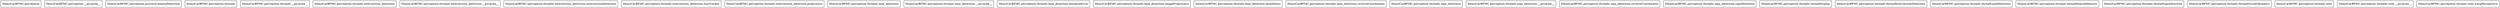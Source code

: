 digraph "packages_threads" {
rankdir=BT
charset="utf-8"
"DemoCarBFMC.perception" [color="black", label=<DemoCarBFMC.perception>, shape="box", style="solid"];
"DemoCarBFMC.perception.__pycache__" [color="black", label=<DemoCarBFMC.perception.__pycache__>, shape="box", style="solid"];
"DemoCarBFMC.perception.processCameraDetection" [color="black", label=<DemoCarBFMC.perception.processCameraDetection>, shape="box", style="solid"];
"DemoCarBFMC.perception.threads" [color="black", label=<DemoCarBFMC.perception.threads>, shape="box", style="solid"];
"DemoCarBFMC.perception.threads.__pycache__" [color="black", label=<DemoCarBFMC.perception.threads.__pycache__>, shape="box", style="solid"];
"DemoCarBFMC.perception.threads.intersection_detection" [color="black", label=<DemoCarBFMC.perception.threads.intersection_detection>, shape="box", style="solid"];
"DemoCarBFMC.perception.threads.intersection_detection.__pycache__" [color="black", label=<DemoCarBFMC.perception.threads.intersection_detection.__pycache__>, shape="box", style="solid"];
"DemoCarBFMC.perception.threads.intersection_detection.intersectionDetection" [color="black", label=<DemoCarBFMC.perception.threads.intersection_detection.intersectionDetection>, shape="box", style="solid"];
"DemoCarBFMC.perception.threads.intersection_detection.lineTracker" [color="black", label=<DemoCarBFMC.perception.threads.intersection_detection.lineTracker>, shape="box", style="solid"];
"DemoCarBFMC.perception.threads.intersection_detection.preprocess" [color="black", label=<DemoCarBFMC.perception.threads.intersection_detection.preprocess>, shape="box", style="solid"];
"DemoCarBFMC.perception.threads.lane_detection" [color="black", label=<DemoCarBFMC.perception.threads.lane_detection>, shape="box", style="solid"];
"DemoCarBFMC.perception.threads.lane_detection.__pycache__" [color="black", label=<DemoCarBFMC.perception.threads.lane_detection.__pycache__>, shape="box", style="solid"];
"DemoCarBFMC.perception.threads.lane_detection.distanceError" [color="black", label=<DemoCarBFMC.perception.threads.lane_detection.distanceError>, shape="box", style="solid"];
"DemoCarBFMC.perception.threads.lane_detection.imagePreprocess" [color="black", label=<DemoCarBFMC.perception.threads.lane_detection.imagePreprocess>, shape="box", style="solid"];
"DemoCarBFMC.perception.threads.lane_detection.laneDetect" [color="black", label=<DemoCarBFMC.perception.threads.lane_detection.laneDetect>, shape="box", style="solid"];
"DemoCarBFMC.perception.threads.lane_detection.reverseCoordinates" [color="black", label=<DemoCarBFMC.perception.threads.lane_detection.reverseCoordinates>, shape="box", style="solid"];
"DemoCarBFMC.perception.threads.sign_detection" [color="black", label=<DemoCarBFMC.perception.threads.sign_detection>, shape="box", style="solid"];
"DemoCarBFMC.perception.threads.sign_detection.__pycache__" [color="black", label=<DemoCarBFMC.perception.threads.sign_detection.__pycache__>, shape="box", style="solid"];
"DemoCarBFMC.perception.threads.sign_detection.reverseCoordinates" [color="black", label=<DemoCarBFMC.perception.threads.sign_detection.reverseCoordinates>, shape="box", style="solid"];
"DemoCarBFMC.perception.threads.sign_detection.signDetection" [color="black", label=<DemoCarBFMC.perception.threads.sign_detection.signDetection>, shape="box", style="solid"];
"DemoCarBFMC.perception.threads.threadDisplay" [color="black", label=<DemoCarBFMC.perception.threads.threadDisplay>, shape="box", style="solid"];
"DemoCarBFMC.perception.threads.threadIntersectionDetection" [color="black", label=<DemoCarBFMC.perception.threads.threadIntersectionDetection>, shape="box", style="solid"];
"DemoCarBFMC.perception.threads.threadLaneDetection" [color="black", label=<DemoCarBFMC.perception.threads.threadLaneDetection>, shape="box", style="solid"];
"DemoCarBFMC.perception.threads.threadSharedMemory" [color="black", label=<DemoCarBFMC.perception.threads.threadSharedMemory>, shape="box", style="solid"];
"DemoCarBFMC.perception.threads.threadSignDetection" [color="black", label=<DemoCarBFMC.perception.threads.threadSignDetection>, shape="box", style="solid"];
"DemoCarBFMC.perception.threads.threadVisualOdometry" [color="black", label=<DemoCarBFMC.perception.threads.threadVisualOdometry>, shape="box", style="solid"];
"DemoCarBFMC.perception.threads.utils" [color="black", label=<DemoCarBFMC.perception.threads.utils>, shape="box", style="solid"];
"DemoCarBFMC.perception.threads.utils.__pycache__" [color="black", label=<DemoCarBFMC.perception.threads.utils.__pycache__>, shape="box", style="solid"];
"DemoCarBFMC.perception.threads.utils.warpPerspective" [color="black", label=<DemoCarBFMC.perception.threads.utils.warpPerspective>, shape="box", style="solid"];
}
